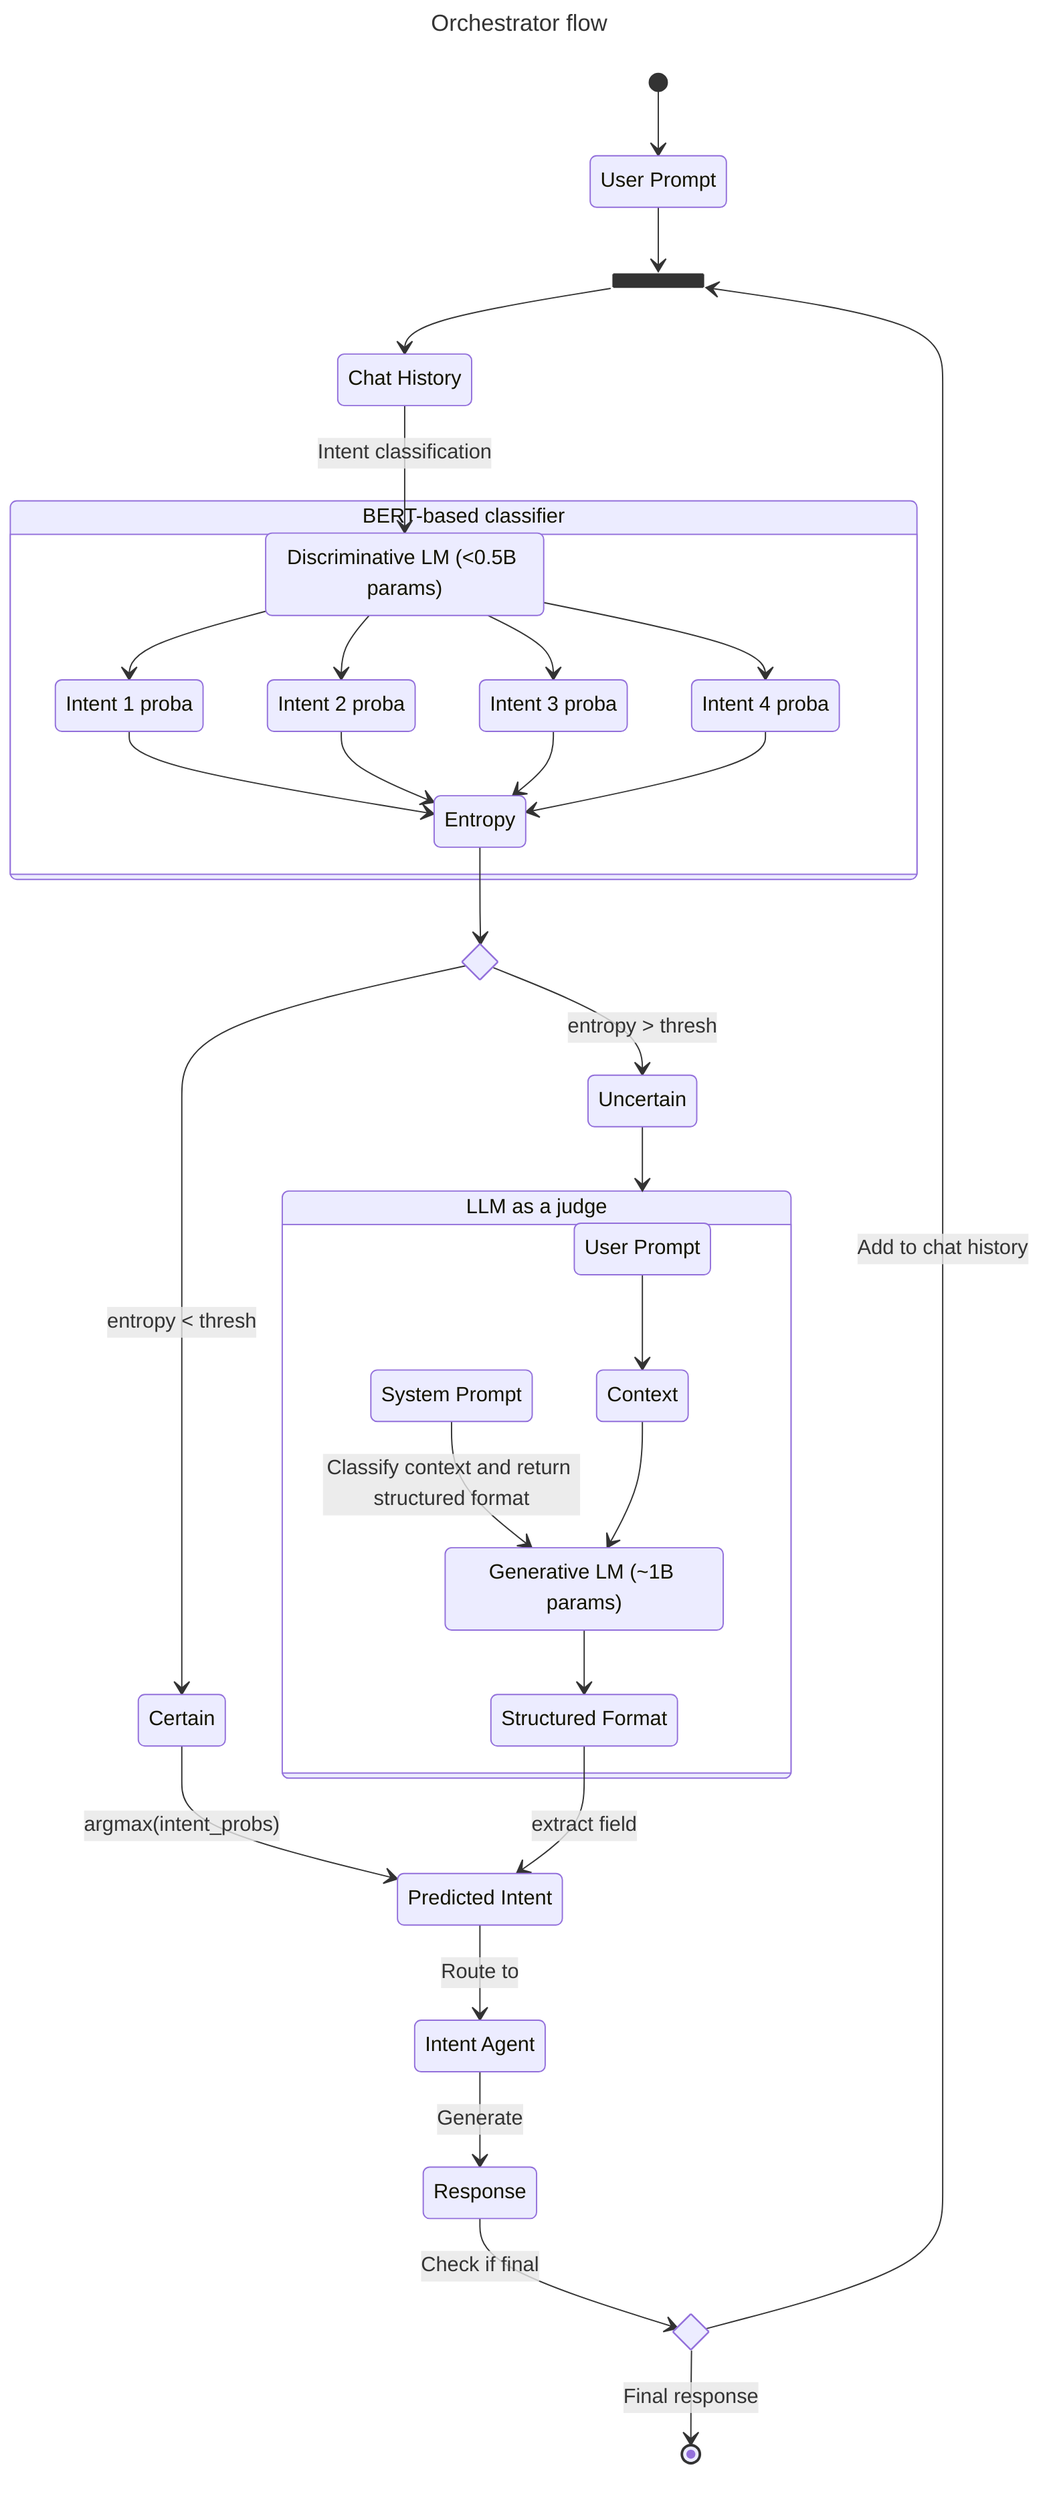 ---
title: Orchestrator flow
---
stateDiagram-v2
    [*] --> usr_prmpt
    
    bert_clf: BERT-based classifier
    usr_prmpt: User Prompt

    state chat_join <<join>>
    usr_prmpt --> chat_join

    chat_history: Chat History
    chat_join --> chat_history
    chat_history --> disc_lm: Intent classification
    
    state bert_clf {
        disc_lm: Discriminative LM (<0.5B params)

        i1_prob: Intent 1 proba
        i2_prob: Intent 2 proba
        i3_prob: Intent 3 proba
        i4_prob: Intent 4 proba
        disc_lm --> i1_prob
        disc_lm --> i2_prob
        disc_lm --> i3_prob
        disc_lm --> i4_prob

        i1_prob --> Entropy
        i2_prob --> Entropy
        i3_prob --> Entropy
        i4_prob --> Entropy
    }

    state entroy_if <<choice>>
    Entropy --> entroy_if

    entroy_if --> Certain: entropy < thresh
    i_pred: Predicted Intent
    Certain --> i_pred: argmax(intent_probs)

    entroy_if --> Uncertain: entropy > thresh
    llm_as_judge: LLM as a judge
    Uncertain --> llm_as_judge
    state llm_as_judge {
        usr_prmpt2: User Prompt
        gen_lm: Generative LM (~1B params)
        sys_prmpt: System Prompt
        sys_prmpt --> gen_lm : Classify context and return structured format
        usr_prmpt2 --> Context
        Context --> gen_lm
        structured_format: Structured Format 
        gen_lm --> structured_format

    }
    structured_format --> i_pred: extract field
    i_agent: Intent Agent
    i_pred --> i_agent: Route to
    i_agent --> Response: Generate

    state response_if <<choice>>
    Response --> response_if: Check if final
    response_if --> chat_join: Add to chat history
    response_if --> [*]: Final response